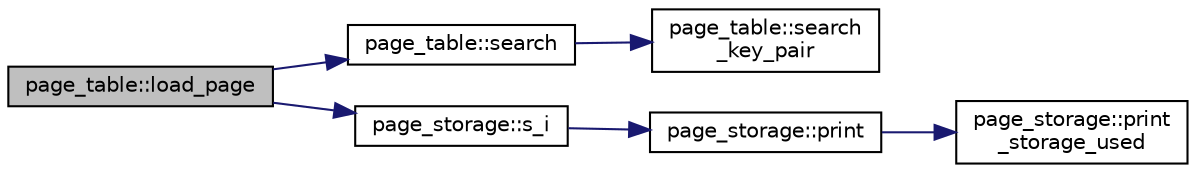 digraph "page_table::load_page"
{
  edge [fontname="Helvetica",fontsize="10",labelfontname="Helvetica",labelfontsize="10"];
  node [fontname="Helvetica",fontsize="10",shape=record];
  rankdir="LR";
  Node21 [label="page_table::load_page",height=0.2,width=0.4,color="black", fillcolor="grey75", style="filled", fontcolor="black"];
  Node21 -> Node22 [color="midnightblue",fontsize="10",style="solid",fontname="Helvetica"];
  Node22 [label="page_table::search",height=0.2,width=0.4,color="black", fillcolor="white", style="filled",URL="$db/d0e/classpage__table.html#a6a785ea8bdc6d346f1fce0181f76969c"];
  Node22 -> Node23 [color="midnightblue",fontsize="10",style="solid",fontname="Helvetica"];
  Node23 [label="page_table::search\l_key_pair",height=0.2,width=0.4,color="black", fillcolor="white", style="filled",URL="$db/d0e/classpage__table.html#ad382cc58d94dfe8edb98d11748c800b8"];
  Node21 -> Node24 [color="midnightblue",fontsize="10",style="solid",fontname="Helvetica"];
  Node24 [label="page_storage::s_i",height=0.2,width=0.4,color="black", fillcolor="white", style="filled",URL="$dc/d72/classpage__storage.html#aab89cc6a99b0a56d04255ae00e9a0849"];
  Node24 -> Node25 [color="midnightblue",fontsize="10",style="solid",fontname="Helvetica"];
  Node25 [label="page_storage::print",height=0.2,width=0.4,color="black", fillcolor="white", style="filled",URL="$dc/d72/classpage__storage.html#a61e349f7431f6e16328bcfbc7e1d5633"];
  Node25 -> Node26 [color="midnightblue",fontsize="10",style="solid",fontname="Helvetica"];
  Node26 [label="page_storage::print\l_storage_used",height=0.2,width=0.4,color="black", fillcolor="white", style="filled",URL="$dc/d72/classpage__storage.html#a719dd1f54fd300fbc94ca2b750ed4508"];
}
